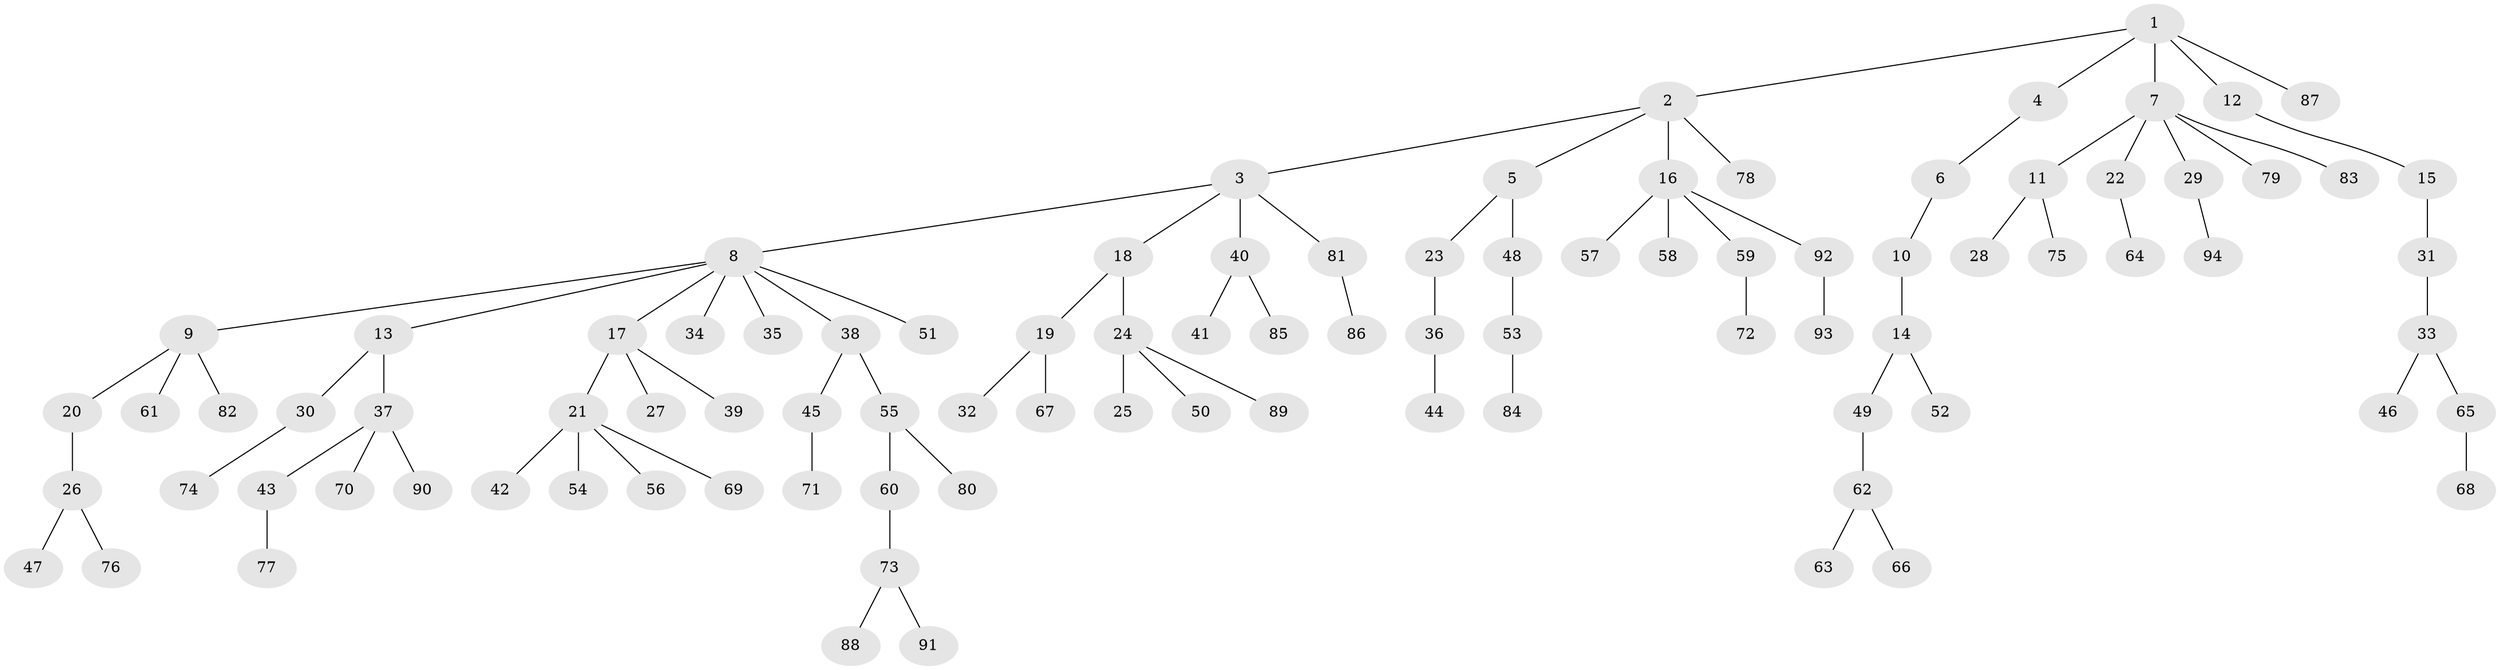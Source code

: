 // original degree distribution, {6: 0.014925373134328358, 5: 0.03731343283582089, 3: 0.13432835820895522, 7: 0.007462686567164179, 9: 0.007462686567164179, 4: 0.05970149253731343, 1: 0.5298507462686567, 2: 0.208955223880597}
// Generated by graph-tools (version 1.1) at 2025/51/03/04/25 22:51:40]
// undirected, 94 vertices, 93 edges
graph export_dot {
  node [color=gray90,style=filled];
  1;
  2;
  3;
  4;
  5;
  6;
  7;
  8;
  9;
  10;
  11;
  12;
  13;
  14;
  15;
  16;
  17;
  18;
  19;
  20;
  21;
  22;
  23;
  24;
  25;
  26;
  27;
  28;
  29;
  30;
  31;
  32;
  33;
  34;
  35;
  36;
  37;
  38;
  39;
  40;
  41;
  42;
  43;
  44;
  45;
  46;
  47;
  48;
  49;
  50;
  51;
  52;
  53;
  54;
  55;
  56;
  57;
  58;
  59;
  60;
  61;
  62;
  63;
  64;
  65;
  66;
  67;
  68;
  69;
  70;
  71;
  72;
  73;
  74;
  75;
  76;
  77;
  78;
  79;
  80;
  81;
  82;
  83;
  84;
  85;
  86;
  87;
  88;
  89;
  90;
  91;
  92;
  93;
  94;
  1 -- 2 [weight=1.0];
  1 -- 4 [weight=1.0];
  1 -- 7 [weight=1.0];
  1 -- 12 [weight=1.0];
  1 -- 87 [weight=1.0];
  2 -- 3 [weight=1.0];
  2 -- 5 [weight=1.0];
  2 -- 16 [weight=1.0];
  2 -- 78 [weight=1.0];
  3 -- 8 [weight=1.0];
  3 -- 18 [weight=1.0];
  3 -- 40 [weight=1.0];
  3 -- 81 [weight=1.0];
  4 -- 6 [weight=1.0];
  5 -- 23 [weight=1.0];
  5 -- 48 [weight=1.0];
  6 -- 10 [weight=1.0];
  7 -- 11 [weight=1.0];
  7 -- 22 [weight=1.0];
  7 -- 29 [weight=1.0];
  7 -- 79 [weight=1.0];
  7 -- 83 [weight=1.0];
  8 -- 9 [weight=1.0];
  8 -- 13 [weight=1.0];
  8 -- 17 [weight=1.0];
  8 -- 34 [weight=1.0];
  8 -- 35 [weight=1.0];
  8 -- 38 [weight=1.0];
  8 -- 51 [weight=1.0];
  9 -- 20 [weight=1.0];
  9 -- 61 [weight=1.0];
  9 -- 82 [weight=1.0];
  10 -- 14 [weight=1.0];
  11 -- 28 [weight=1.0];
  11 -- 75 [weight=1.0];
  12 -- 15 [weight=1.0];
  13 -- 30 [weight=1.0];
  13 -- 37 [weight=1.0];
  14 -- 49 [weight=1.0];
  14 -- 52 [weight=1.0];
  15 -- 31 [weight=1.0];
  16 -- 57 [weight=1.0];
  16 -- 58 [weight=1.0];
  16 -- 59 [weight=1.0];
  16 -- 92 [weight=1.0];
  17 -- 21 [weight=1.0];
  17 -- 27 [weight=1.0];
  17 -- 39 [weight=1.0];
  18 -- 19 [weight=1.0];
  18 -- 24 [weight=1.0];
  19 -- 32 [weight=1.0];
  19 -- 67 [weight=1.0];
  20 -- 26 [weight=1.0];
  21 -- 42 [weight=1.0];
  21 -- 54 [weight=1.0];
  21 -- 56 [weight=1.0];
  21 -- 69 [weight=1.0];
  22 -- 64 [weight=1.0];
  23 -- 36 [weight=1.0];
  24 -- 25 [weight=1.0];
  24 -- 50 [weight=1.0];
  24 -- 89 [weight=1.0];
  26 -- 47 [weight=1.0];
  26 -- 76 [weight=1.0];
  29 -- 94 [weight=1.0];
  30 -- 74 [weight=1.0];
  31 -- 33 [weight=1.0];
  33 -- 46 [weight=1.0];
  33 -- 65 [weight=1.0];
  36 -- 44 [weight=1.0];
  37 -- 43 [weight=1.0];
  37 -- 70 [weight=1.0];
  37 -- 90 [weight=1.0];
  38 -- 45 [weight=1.0];
  38 -- 55 [weight=1.0];
  40 -- 41 [weight=1.0];
  40 -- 85 [weight=1.0];
  43 -- 77 [weight=1.0];
  45 -- 71 [weight=1.0];
  48 -- 53 [weight=1.0];
  49 -- 62 [weight=1.0];
  53 -- 84 [weight=1.0];
  55 -- 60 [weight=1.0];
  55 -- 80 [weight=1.0];
  59 -- 72 [weight=1.0];
  60 -- 73 [weight=1.0];
  62 -- 63 [weight=1.0];
  62 -- 66 [weight=1.0];
  65 -- 68 [weight=1.0];
  73 -- 88 [weight=1.0];
  73 -- 91 [weight=1.0];
  81 -- 86 [weight=1.0];
  92 -- 93 [weight=1.0];
}

